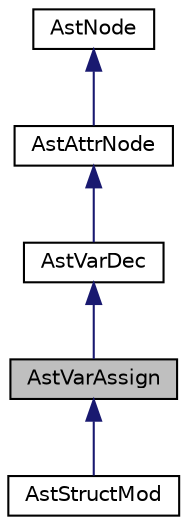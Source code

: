 digraph "AstVarAssign"
{
  edge [fontname="Helvetica",fontsize="10",labelfontname="Helvetica",labelfontsize="10"];
  node [fontname="Helvetica",fontsize="10",shape=record];
  Node0 [label="AstVarAssign",height=0.2,width=0.4,color="black", fillcolor="grey75", style="filled", fontcolor="black"];
  Node1 -> Node0 [dir="back",color="midnightblue",fontsize="10",style="solid"];
  Node1 [label="AstVarDec",height=0.2,width=0.4,color="black", fillcolor="white", style="filled",URL="$classAstVarDec.html"];
  Node2 -> Node1 [dir="back",color="midnightblue",fontsize="10",style="solid"];
  Node2 [label="AstAttrNode",height=0.2,width=0.4,color="black", fillcolor="white", style="filled",URL="$classAstAttrNode.html"];
  Node3 -> Node2 [dir="back",color="midnightblue",fontsize="10",style="solid"];
  Node3 [label="AstNode",height=0.2,width=0.4,color="black", fillcolor="white", style="filled",URL="$classAstNode.html"];
  Node0 -> Node4 [dir="back",color="midnightblue",fontsize="10",style="solid"];
  Node4 [label="AstStructMod",height=0.2,width=0.4,color="black", fillcolor="white", style="filled",URL="$classAstStructMod.html"];
}
